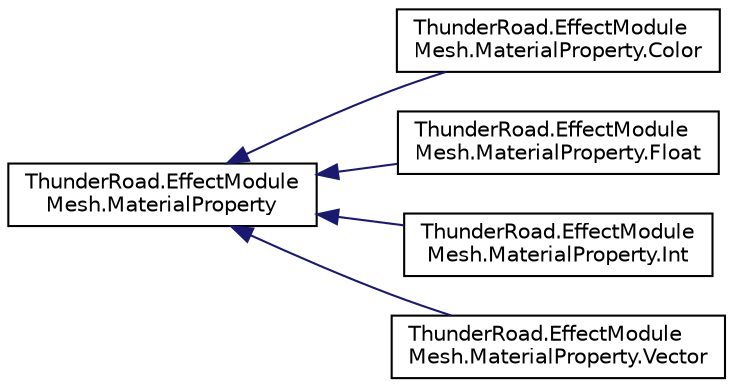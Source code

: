 digraph "Graphical Class Hierarchy"
{
 // LATEX_PDF_SIZE
  edge [fontname="Helvetica",fontsize="10",labelfontname="Helvetica",labelfontsize="10"];
  node [fontname="Helvetica",fontsize="10",shape=record];
  rankdir="LR";
  Node0 [label="ThunderRoad.EffectModule\lMesh.MaterialProperty",height=0.2,width=0.4,color="black", fillcolor="white", style="filled",URL="$class_thunder_road_1_1_effect_module_mesh_1_1_material_property.html",tooltip="Class MaterialProperty."];
  Node0 -> Node1 [dir="back",color="midnightblue",fontsize="10",style="solid",fontname="Helvetica"];
  Node1 [label="ThunderRoad.EffectModule\lMesh.MaterialProperty.Color",height=0.2,width=0.4,color="black", fillcolor="white", style="filled",URL="$class_thunder_road_1_1_effect_module_mesh_1_1_material_property_1_1_color.html",tooltip="Class Color. Implements the ThunderRoad.EffectModuleMesh.MaterialProperty"];
  Node0 -> Node2 [dir="back",color="midnightblue",fontsize="10",style="solid",fontname="Helvetica"];
  Node2 [label="ThunderRoad.EffectModule\lMesh.MaterialProperty.Float",height=0.2,width=0.4,color="black", fillcolor="white", style="filled",URL="$class_thunder_road_1_1_effect_module_mesh_1_1_material_property_1_1_float.html",tooltip="Class Float. Implements the ThunderRoad.EffectModuleMesh.MaterialProperty"];
  Node0 -> Node3 [dir="back",color="midnightblue",fontsize="10",style="solid",fontname="Helvetica"];
  Node3 [label="ThunderRoad.EffectModule\lMesh.MaterialProperty.Int",height=0.2,width=0.4,color="black", fillcolor="white", style="filled",URL="$class_thunder_road_1_1_effect_module_mesh_1_1_material_property_1_1_int.html",tooltip="Class Int. Implements the ThunderRoad.EffectModuleMesh.MaterialProperty"];
  Node0 -> Node4 [dir="back",color="midnightblue",fontsize="10",style="solid",fontname="Helvetica"];
  Node4 [label="ThunderRoad.EffectModule\lMesh.MaterialProperty.Vector",height=0.2,width=0.4,color="black", fillcolor="white", style="filled",URL="$class_thunder_road_1_1_effect_module_mesh_1_1_material_property_1_1_vector.html",tooltip="Class Vector. Implements the ThunderRoad.EffectModuleMesh.MaterialProperty"];
}
